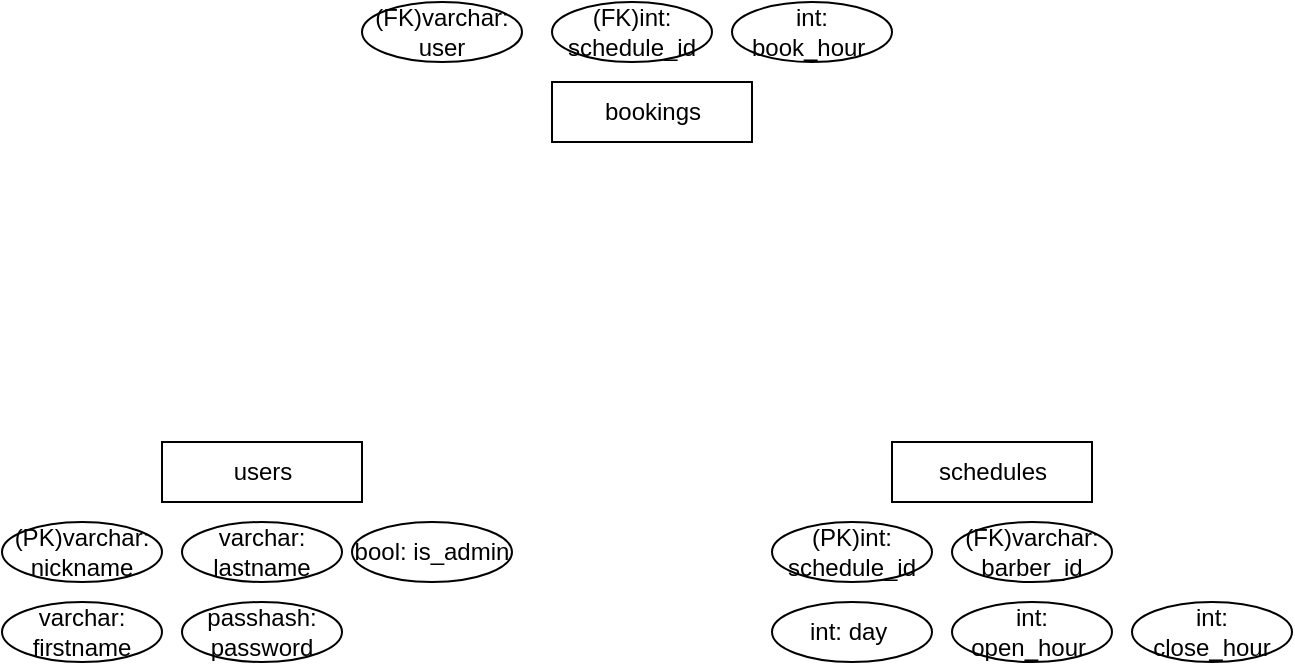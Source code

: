 <mxfile version="20.3.6" type="device"><diagram id="Nyb6q4TZl5Vnf-eYwEEB" name="Сторінка-1"><mxGraphModel dx="1662" dy="834" grid="1" gridSize="10" guides="1" tooltips="1" connect="1" arrows="1" fold="1" page="1" pageScale="1" pageWidth="827" pageHeight="1169" math="0" shadow="0"><root><mxCell id="0"/><mxCell id="1" parent="0"/><mxCell id="SQpSNrCZ0DKW8mTRUT-m-1" value="users" style="html=1;" vertex="1" parent="1"><mxGeometry x="160" y="270" width="100" height="30" as="geometry"/></mxCell><mxCell id="SQpSNrCZ0DKW8mTRUT-m-2" value="bool: is_admin" style="ellipse;whiteSpace=wrap;html=1;" vertex="1" parent="1"><mxGeometry x="255" y="310" width="80" height="30" as="geometry"/></mxCell><mxCell id="SQpSNrCZ0DKW8mTRUT-m-3" value="&lt;div style=&quot;text-align: left;&quot;&gt;&lt;span style=&quot;background-color: initial;&quot;&gt;passhash:&lt;/span&gt;&lt;/div&gt;password" style="ellipse;whiteSpace=wrap;html=1;" vertex="1" parent="1"><mxGeometry x="170" y="350" width="80" height="30" as="geometry"/></mxCell><mxCell id="SQpSNrCZ0DKW8mTRUT-m-5" value="varchar: lastname" style="ellipse;whiteSpace=wrap;html=1;" vertex="1" parent="1"><mxGeometry x="170" y="310" width="80" height="30" as="geometry"/></mxCell><mxCell id="SQpSNrCZ0DKW8mTRUT-m-6" value="varchar: firstname" style="ellipse;whiteSpace=wrap;html=1;" vertex="1" parent="1"><mxGeometry x="80" y="350" width="80" height="30" as="geometry"/></mxCell><mxCell id="SQpSNrCZ0DKW8mTRUT-m-7" value="schedules" style="html=1;" vertex="1" parent="1"><mxGeometry x="525" y="270" width="100" height="30" as="geometry"/></mxCell><mxCell id="SQpSNrCZ0DKW8mTRUT-m-8" value="(PK)varchar: nickname" style="ellipse;whiteSpace=wrap;html=1;" vertex="1" parent="1"><mxGeometry x="80" y="310" width="80" height="30" as="geometry"/></mxCell><mxCell id="SQpSNrCZ0DKW8mTRUT-m-9" value="int: day&amp;nbsp;" style="ellipse;whiteSpace=wrap;html=1;" vertex="1" parent="1"><mxGeometry x="465" y="350" width="80" height="30" as="geometry"/></mxCell><mxCell id="SQpSNrCZ0DKW8mTRUT-m-10" value="(PK)int: schedule_id" style="ellipse;whiteSpace=wrap;html=1;" vertex="1" parent="1"><mxGeometry x="465" y="310" width="80" height="30" as="geometry"/></mxCell><mxCell id="SQpSNrCZ0DKW8mTRUT-m-11" value="int: open_hour&amp;nbsp;" style="ellipse;whiteSpace=wrap;html=1;" vertex="1" parent="1"><mxGeometry x="555" y="350" width="80" height="30" as="geometry"/></mxCell><mxCell id="SQpSNrCZ0DKW8mTRUT-m-12" value="int: close_hour" style="ellipse;whiteSpace=wrap;html=1;" vertex="1" parent="1"><mxGeometry x="645" y="350" width="80" height="30" as="geometry"/></mxCell><mxCell id="SQpSNrCZ0DKW8mTRUT-m-22" value="bookings" style="html=1;" vertex="1" parent="1"><mxGeometry x="355" y="90" width="100" height="30" as="geometry"/></mxCell><mxCell id="SQpSNrCZ0DKW8mTRUT-m-23" value="(FK)int: schedule_id" style="ellipse;whiteSpace=wrap;html=1;" vertex="1" parent="1"><mxGeometry x="355" y="50" width="80" height="30" as="geometry"/></mxCell><mxCell id="SQpSNrCZ0DKW8mTRUT-m-24" value="(FK)varchar: user" style="ellipse;whiteSpace=wrap;html=1;" vertex="1" parent="1"><mxGeometry x="260" y="50" width="80" height="30" as="geometry"/></mxCell><mxCell id="SQpSNrCZ0DKW8mTRUT-m-25" value="int: book_hour&amp;nbsp;" style="ellipse;whiteSpace=wrap;html=1;" vertex="1" parent="1"><mxGeometry x="445" y="50" width="80" height="30" as="geometry"/></mxCell><mxCell id="SQpSNrCZ0DKW8mTRUT-m-26" value="(FK)varchar: barber_id" style="ellipse;whiteSpace=wrap;html=1;" vertex="1" parent="1"><mxGeometry x="555" y="310" width="80" height="30" as="geometry"/></mxCell></root></mxGraphModel></diagram></mxfile>
